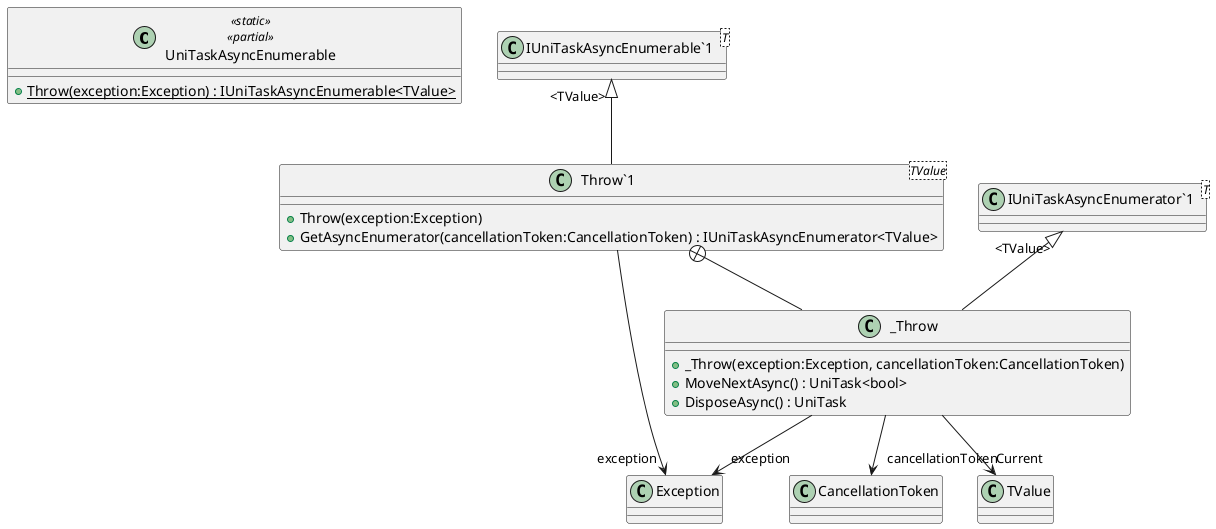 @startuml
class UniTaskAsyncEnumerable <<static>> <<partial>> {
    + {static} Throw(exception:Exception) : IUniTaskAsyncEnumerable<TValue>
}
class "Throw`1"<TValue> {
    + Throw(exception:Exception)
    + GetAsyncEnumerator(cancellationToken:CancellationToken) : IUniTaskAsyncEnumerator<TValue>
}
class "IUniTaskAsyncEnumerable`1"<T> {
}
class _Throw {
    + _Throw(exception:Exception, cancellationToken:CancellationToken)
    + MoveNextAsync() : UniTask<bool>
    + DisposeAsync() : UniTask
}
class "IUniTaskAsyncEnumerator`1"<T> {
}
"IUniTaskAsyncEnumerable`1" "<TValue>" <|-- "Throw`1"
"Throw`1" --> "exception" Exception
"Throw`1" +-- _Throw
"IUniTaskAsyncEnumerator`1" "<TValue>" <|-- _Throw
_Throw --> "exception" Exception
_Throw --> "cancellationToken" CancellationToken
_Throw --> "Current" TValue
@enduml
